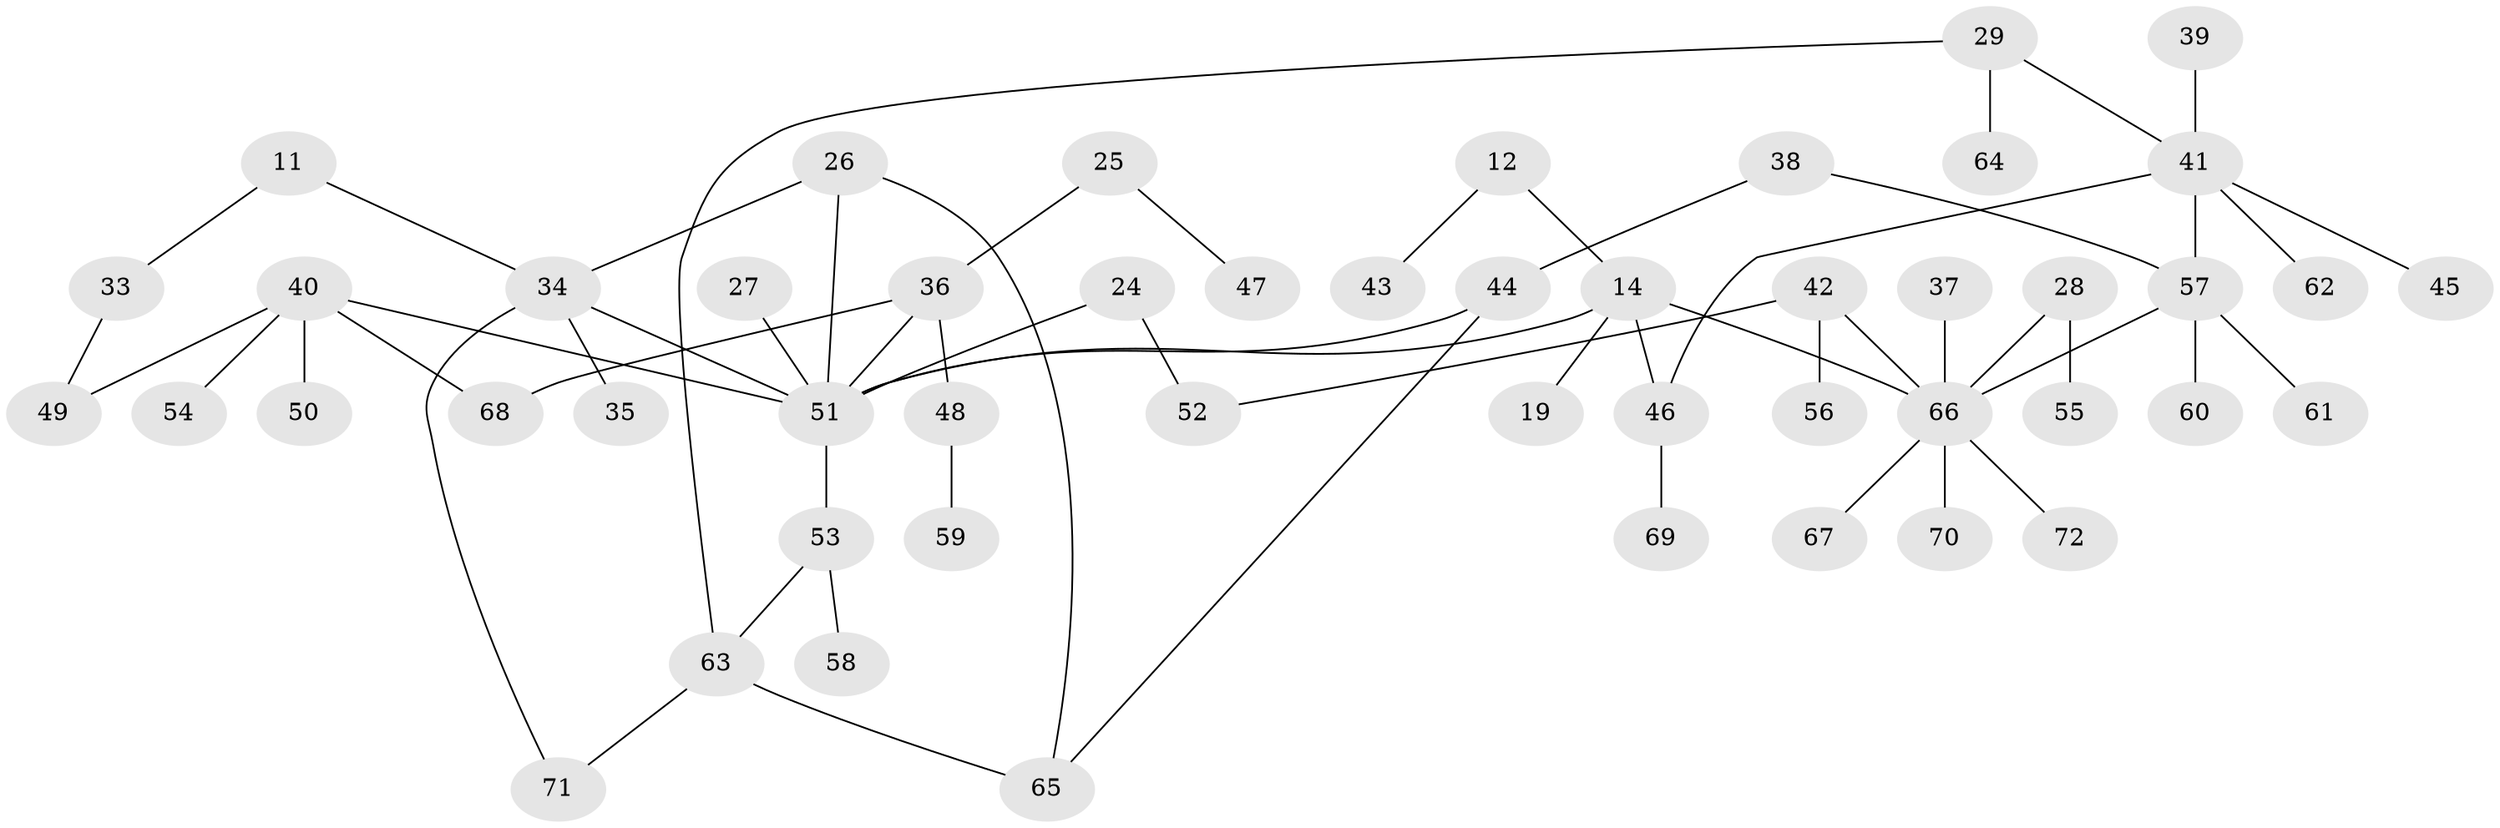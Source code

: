 // original degree distribution, {7: 0.013888888888888888, 5: 0.05555555555555555, 6: 0.013888888888888888, 3: 0.2222222222222222, 2: 0.3055555555555556, 4: 0.09722222222222222, 1: 0.2916666666666667}
// Generated by graph-tools (version 1.1) at 2025/45/03/04/25 21:45:09]
// undirected, 50 vertices, 59 edges
graph export_dot {
graph [start="1"]
  node [color=gray90,style=filled];
  11;
  12;
  14 [super="+3"];
  19;
  24;
  25;
  26 [super="+21"];
  27;
  28;
  29;
  33;
  34 [super="+30+10"];
  35;
  36 [super="+7+16"];
  37;
  38;
  39;
  40;
  41 [super="+23"];
  42;
  43;
  44;
  45;
  46 [super="+9"];
  47;
  48;
  49;
  50;
  51 [super="+1+22"];
  52;
  53;
  54;
  55;
  56;
  57 [super="+18+17"];
  58;
  59;
  60;
  61;
  62;
  63;
  64 [super="+31"];
  65;
  66 [super="+4+32"];
  67;
  68;
  69;
  70;
  71;
  72;
  11 -- 33;
  11 -- 34;
  12 -- 43;
  12 -- 14;
  14 -- 19;
  14 -- 46 [weight=2];
  14 -- 66;
  14 -- 51 [weight=2];
  24 -- 52;
  24 -- 51;
  25 -- 47;
  25 -- 36;
  26 -- 34;
  26 -- 51 [weight=3];
  26 -- 65;
  27 -- 51;
  28 -- 55;
  28 -- 66;
  29 -- 64 [weight=2];
  29 -- 63;
  29 -- 41;
  33 -- 49;
  34 -- 35;
  34 -- 51;
  34 -- 71;
  36 -- 48;
  36 -- 51;
  36 -- 68;
  37 -- 66;
  38 -- 44;
  38 -- 57;
  39 -- 41;
  40 -- 50;
  40 -- 54;
  40 -- 68;
  40 -- 49;
  40 -- 51;
  41 -- 46;
  41 -- 62;
  41 -- 45;
  41 -- 57;
  42 -- 52;
  42 -- 56;
  42 -- 66;
  44 -- 65;
  44 -- 51;
  46 -- 69;
  48 -- 59;
  51 -- 53;
  53 -- 58;
  53 -- 63;
  57 -- 60;
  57 -- 61;
  57 -- 66 [weight=2];
  63 -- 65;
  63 -- 71;
  66 -- 72;
  66 -- 67;
  66 -- 70;
}
